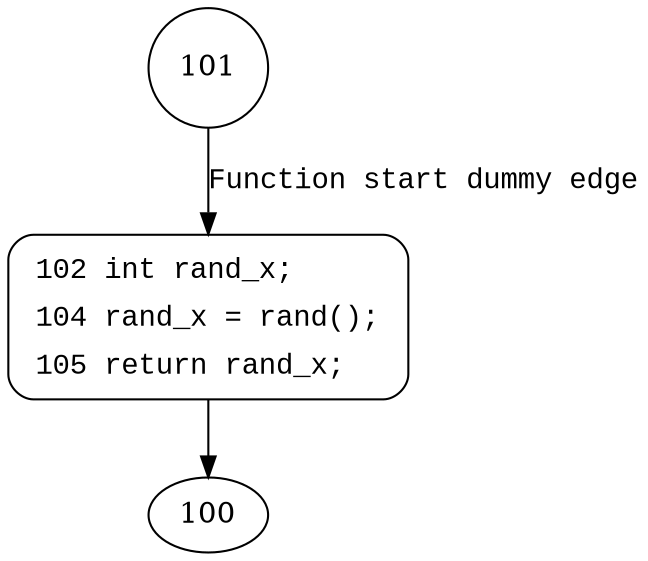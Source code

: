 digraph ap_run_create_connection {
101 [shape="circle"]
102 [shape="circle"]
102 [style="filled,bold" penwidth="1" fillcolor="white" fontname="Courier New" shape="Mrecord" label=<<table border="0" cellborder="0" cellpadding="3" bgcolor="white"><tr><td align="right">102</td><td align="left">int rand_x;</td></tr><tr><td align="right">104</td><td align="left">rand_x = rand();</td></tr><tr><td align="right">105</td><td align="left">return rand_x;</td></tr></table>>]
102 -> 100[label=""]
101 -> 102 [label="Function start dummy edge" fontname="Courier New"]
}